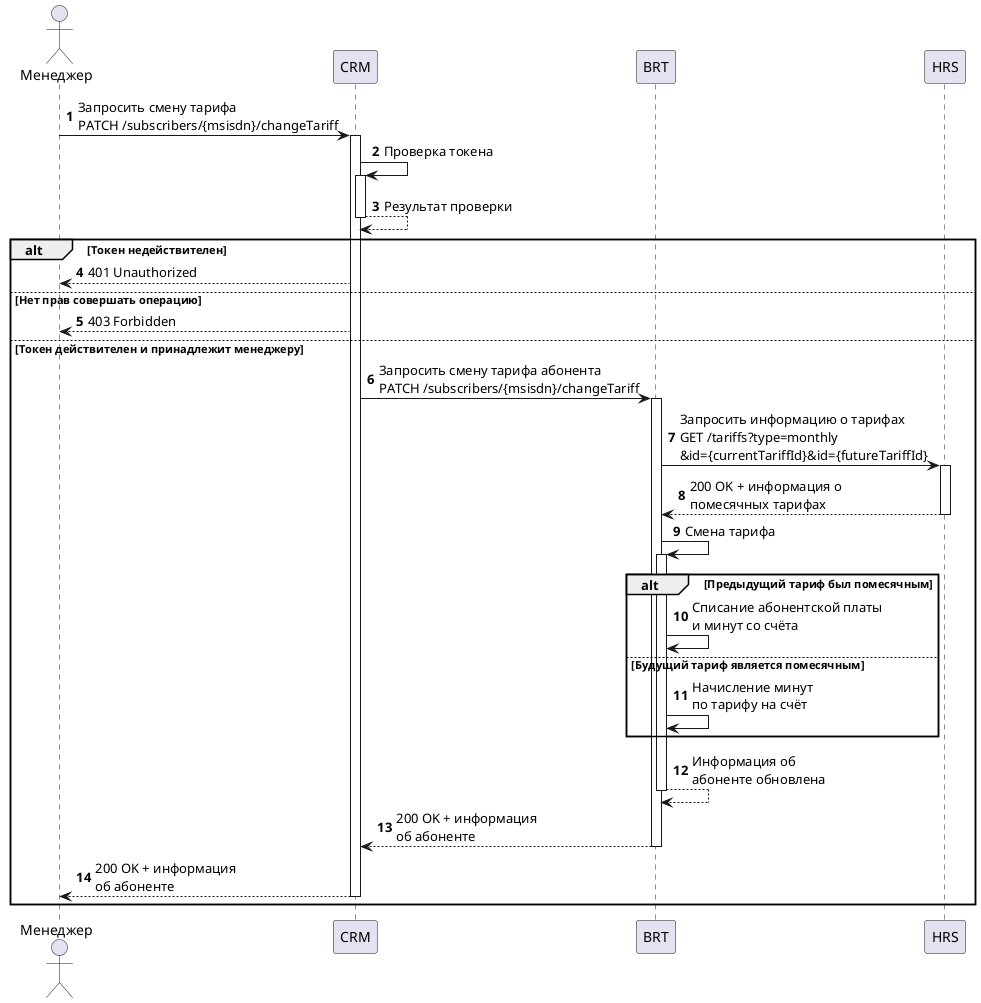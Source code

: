 @startuml sequence 

actor       man  as "Менеджер"
participant crm  as "CRM"
participant brt  as "BRT"
participant hrs  as "HRS"

autonumber

man -> crm ++ : Запросить смену тарифа\nPATCH /subscribers/{msisdn}/changeTariff
crm -> crm ++ : Проверка токена
crm --> crm -- : Результат проверки
alt Токен недействителен
    crm --> man : 401 Unauthorized
else Нет прав совершать операцию
    crm --> man : 403 Forbidden
else Токен действителен и принадлежит менеджеру
    crm -> brt ++ : Запросить смену тарифа абонента\nPATCH /subscribers/{msisdn}/changeTariff
    brt -> hrs ++ : Запросить информацию о тарифах\nGET /tariffs?type=monthly\n&id={currentTariffId}&id={futureTariffId}
    hrs --> brt -- : 200 OK + информация о\nпомесячных тарифах
    brt -> brt ++ : Смена тарифа
    alt Предыдущий тариф был помесячным
        brt -> brt : Списание абонентской платы\nи минут со счёта
    else Будущий тариф является помесячным
        brt -> brt : Начисление минут\nпо тарифу на счёт
    end
    brt --> brt -- : Информация об\nабоненте обновлена
    brt --> crm -- : 200 OK + информация\nоб абоненте
    crm --> man -- : 200 OK + информация\nоб абоненте
end

@enduml